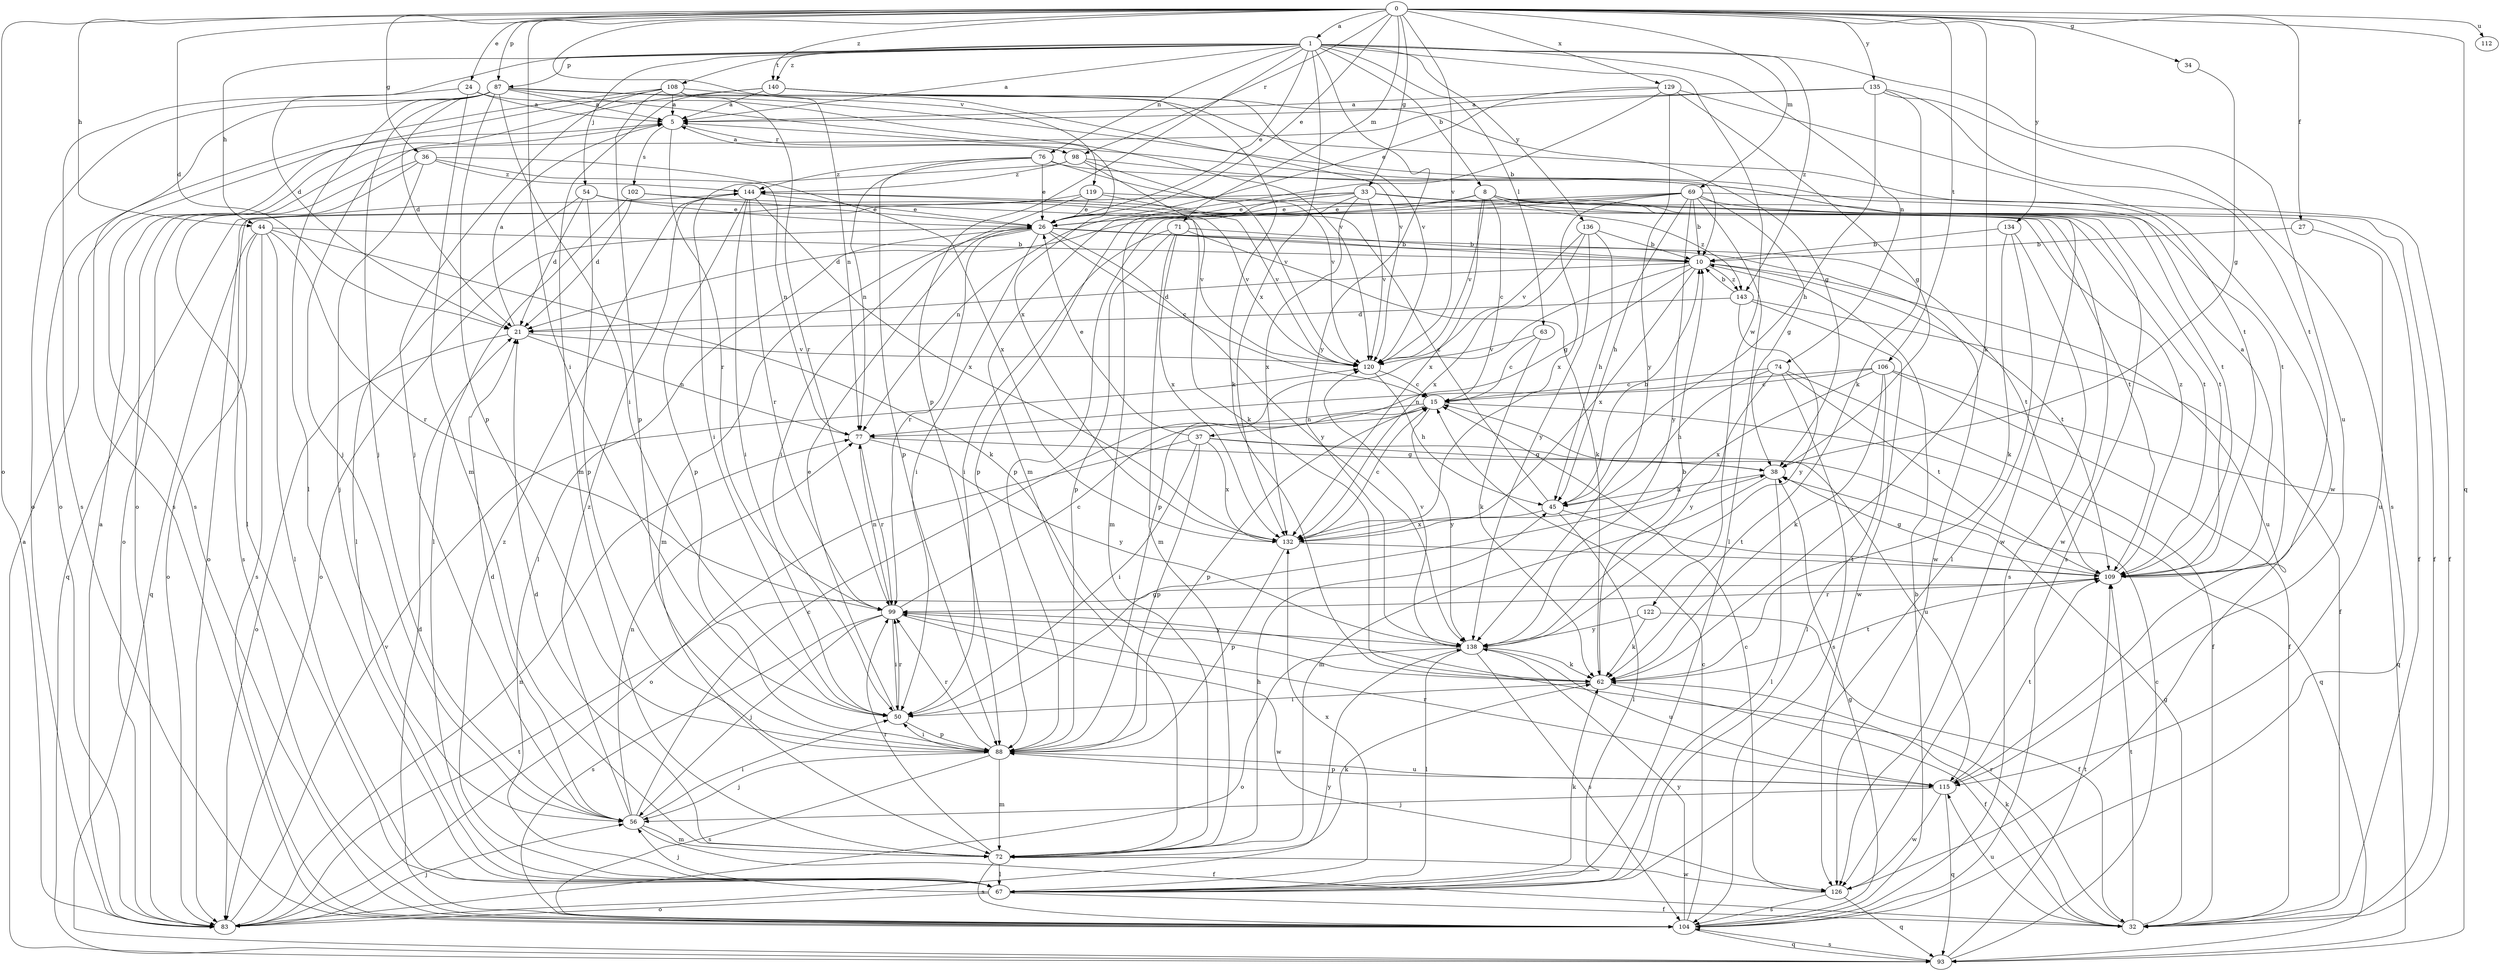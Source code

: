 strict digraph  {
0;
1;
5;
8;
10;
15;
21;
24;
26;
27;
32;
33;
34;
36;
37;
38;
44;
45;
50;
54;
56;
62;
63;
67;
69;
71;
72;
74;
76;
77;
83;
87;
88;
93;
98;
99;
102;
104;
106;
108;
109;
112;
115;
119;
120;
122;
126;
129;
132;
134;
135;
136;
138;
140;
143;
144;
0 -> 1  [label=a];
0 -> 21  [label=d];
0 -> 24  [label=e];
0 -> 26  [label=e];
0 -> 27  [label=f];
0 -> 33  [label=g];
0 -> 34  [label=g];
0 -> 36  [label=g];
0 -> 44  [label=h];
0 -> 50  [label=i];
0 -> 62  [label=k];
0 -> 69  [label=m];
0 -> 71  [label=m];
0 -> 83  [label=o];
0 -> 87  [label=p];
0 -> 93  [label=q];
0 -> 98  [label=r];
0 -> 106  [label=t];
0 -> 112  [label=u];
0 -> 119  [label=v];
0 -> 120  [label=v];
0 -> 129  [label=x];
0 -> 134  [label=y];
0 -> 135  [label=y];
0 -> 140  [label=z];
1 -> 5  [label=a];
1 -> 8  [label=b];
1 -> 21  [label=d];
1 -> 26  [label=e];
1 -> 44  [label=h];
1 -> 54  [label=j];
1 -> 63  [label=l];
1 -> 74  [label=n];
1 -> 76  [label=n];
1 -> 87  [label=p];
1 -> 88  [label=p];
1 -> 108  [label=t];
1 -> 115  [label=u];
1 -> 122  [label=w];
1 -> 132  [label=x];
1 -> 136  [label=y];
1 -> 138  [label=y];
1 -> 140  [label=z];
1 -> 143  [label=z];
5 -> 98  [label=r];
5 -> 99  [label=r];
5 -> 102  [label=s];
8 -> 15  [label=c];
8 -> 26  [label=e];
8 -> 32  [label=f];
8 -> 72  [label=m];
8 -> 109  [label=t];
8 -> 120  [label=v];
8 -> 126  [label=w];
8 -> 132  [label=x];
8 -> 143  [label=z];
10 -> 21  [label=d];
10 -> 37  [label=g];
10 -> 88  [label=p];
10 -> 109  [label=t];
10 -> 115  [label=u];
10 -> 132  [label=x];
10 -> 143  [label=z];
15 -> 77  [label=n];
15 -> 88  [label=p];
15 -> 93  [label=q];
15 -> 138  [label=y];
21 -> 5  [label=a];
21 -> 77  [label=n];
21 -> 83  [label=o];
21 -> 120  [label=v];
24 -> 5  [label=a];
24 -> 72  [label=m];
24 -> 104  [label=s];
24 -> 120  [label=v];
26 -> 10  [label=b];
26 -> 15  [label=c];
26 -> 50  [label=i];
26 -> 67  [label=l];
26 -> 72  [label=m];
26 -> 83  [label=o];
26 -> 99  [label=r];
26 -> 109  [label=t];
26 -> 126  [label=w];
26 -> 138  [label=y];
27 -> 10  [label=b];
27 -> 115  [label=u];
32 -> 38  [label=g];
32 -> 62  [label=k];
32 -> 99  [label=r];
32 -> 109  [label=t];
32 -> 115  [label=u];
33 -> 26  [label=e];
33 -> 32  [label=f];
33 -> 77  [label=n];
33 -> 83  [label=o];
33 -> 88  [label=p];
33 -> 109  [label=t];
33 -> 120  [label=v];
33 -> 126  [label=w];
33 -> 132  [label=x];
34 -> 38  [label=g];
36 -> 56  [label=j];
36 -> 67  [label=l];
36 -> 77  [label=n];
36 -> 83  [label=o];
36 -> 132  [label=x];
36 -> 144  [label=z];
37 -> 26  [label=e];
37 -> 38  [label=g];
37 -> 50  [label=i];
37 -> 83  [label=o];
37 -> 88  [label=p];
37 -> 115  [label=u];
37 -> 132  [label=x];
38 -> 45  [label=h];
38 -> 67  [label=l];
38 -> 72  [label=m];
44 -> 10  [label=b];
44 -> 62  [label=k];
44 -> 67  [label=l];
44 -> 83  [label=o];
44 -> 93  [label=q];
44 -> 99  [label=r];
44 -> 104  [label=s];
45 -> 10  [label=b];
45 -> 67  [label=l];
45 -> 109  [label=t];
45 -> 132  [label=x];
45 -> 144  [label=z];
50 -> 26  [label=e];
50 -> 38  [label=g];
50 -> 88  [label=p];
50 -> 99  [label=r];
54 -> 21  [label=d];
54 -> 26  [label=e];
54 -> 67  [label=l];
54 -> 88  [label=p];
54 -> 120  [label=v];
56 -> 15  [label=c];
56 -> 21  [label=d];
56 -> 32  [label=f];
56 -> 50  [label=i];
56 -> 72  [label=m];
56 -> 77  [label=n];
56 -> 144  [label=z];
62 -> 10  [label=b];
62 -> 32  [label=f];
62 -> 50  [label=i];
62 -> 109  [label=t];
63 -> 15  [label=c];
63 -> 62  [label=k];
63 -> 120  [label=v];
67 -> 32  [label=f];
67 -> 56  [label=j];
67 -> 62  [label=k];
67 -> 83  [label=o];
67 -> 132  [label=x];
67 -> 144  [label=z];
69 -> 10  [label=b];
69 -> 21  [label=d];
69 -> 26  [label=e];
69 -> 32  [label=f];
69 -> 38  [label=g];
69 -> 45  [label=h];
69 -> 67  [label=l];
69 -> 88  [label=p];
69 -> 104  [label=s];
69 -> 132  [label=x];
69 -> 138  [label=y];
71 -> 10  [label=b];
71 -> 50  [label=i];
71 -> 62  [label=k];
71 -> 72  [label=m];
71 -> 88  [label=p];
71 -> 132  [label=x];
72 -> 21  [label=d];
72 -> 45  [label=h];
72 -> 62  [label=k];
72 -> 67  [label=l];
72 -> 99  [label=r];
72 -> 104  [label=s];
72 -> 126  [label=w];
74 -> 15  [label=c];
74 -> 32  [label=f];
74 -> 45  [label=h];
74 -> 104  [label=s];
74 -> 109  [label=t];
74 -> 138  [label=y];
76 -> 26  [label=e];
76 -> 77  [label=n];
76 -> 88  [label=p];
76 -> 109  [label=t];
76 -> 120  [label=v];
76 -> 144  [label=z];
77 -> 38  [label=g];
77 -> 99  [label=r];
77 -> 138  [label=y];
83 -> 5  [label=a];
83 -> 56  [label=j];
83 -> 77  [label=n];
83 -> 109  [label=t];
83 -> 120  [label=v];
83 -> 138  [label=y];
87 -> 5  [label=a];
87 -> 10  [label=b];
87 -> 21  [label=d];
87 -> 50  [label=i];
87 -> 56  [label=j];
87 -> 67  [label=l];
87 -> 83  [label=o];
87 -> 88  [label=p];
87 -> 104  [label=s];
87 -> 109  [label=t];
87 -> 132  [label=x];
88 -> 50  [label=i];
88 -> 56  [label=j];
88 -> 72  [label=m];
88 -> 99  [label=r];
88 -> 104  [label=s];
88 -> 115  [label=u];
93 -> 5  [label=a];
93 -> 15  [label=c];
93 -> 104  [label=s];
93 -> 109  [label=t];
98 -> 5  [label=a];
98 -> 50  [label=i];
98 -> 62  [label=k];
98 -> 109  [label=t];
98 -> 120  [label=v];
98 -> 144  [label=z];
99 -> 15  [label=c];
99 -> 50  [label=i];
99 -> 56  [label=j];
99 -> 77  [label=n];
99 -> 104  [label=s];
99 -> 126  [label=w];
99 -> 138  [label=y];
102 -> 21  [label=d];
102 -> 26  [label=e];
102 -> 67  [label=l];
102 -> 120  [label=v];
104 -> 10  [label=b];
104 -> 15  [label=c];
104 -> 21  [label=d];
104 -> 38  [label=g];
104 -> 93  [label=q];
104 -> 138  [label=y];
106 -> 15  [label=c];
106 -> 32  [label=f];
106 -> 62  [label=k];
106 -> 67  [label=l];
106 -> 77  [label=n];
106 -> 93  [label=q];
106 -> 132  [label=x];
108 -> 5  [label=a];
108 -> 56  [label=j];
108 -> 77  [label=n];
108 -> 83  [label=o];
108 -> 88  [label=p];
108 -> 99  [label=r];
108 -> 104  [label=s];
108 -> 120  [label=v];
109 -> 5  [label=a];
109 -> 38  [label=g];
109 -> 99  [label=r];
109 -> 144  [label=z];
115 -> 56  [label=j];
115 -> 88  [label=p];
115 -> 93  [label=q];
115 -> 99  [label=r];
115 -> 109  [label=t];
115 -> 126  [label=w];
119 -> 26  [label=e];
119 -> 50  [label=i];
119 -> 93  [label=q];
119 -> 109  [label=t];
119 -> 120  [label=v];
120 -> 15  [label=c];
120 -> 45  [label=h];
122 -> 32  [label=f];
122 -> 62  [label=k];
122 -> 138  [label=y];
126 -> 15  [label=c];
126 -> 93  [label=q];
126 -> 104  [label=s];
129 -> 5  [label=a];
129 -> 26  [label=e];
129 -> 38  [label=g];
129 -> 72  [label=m];
129 -> 126  [label=w];
129 -> 138  [label=y];
132 -> 15  [label=c];
132 -> 88  [label=p];
132 -> 109  [label=t];
134 -> 10  [label=b];
134 -> 62  [label=k];
134 -> 67  [label=l];
134 -> 104  [label=s];
135 -> 5  [label=a];
135 -> 45  [label=h];
135 -> 62  [label=k];
135 -> 83  [label=o];
135 -> 104  [label=s];
135 -> 109  [label=t];
136 -> 10  [label=b];
136 -> 45  [label=h];
136 -> 120  [label=v];
136 -> 132  [label=x];
136 -> 138  [label=y];
138 -> 62  [label=k];
138 -> 67  [label=l];
138 -> 83  [label=o];
138 -> 104  [label=s];
138 -> 115  [label=u];
138 -> 120  [label=v];
140 -> 5  [label=a];
140 -> 38  [label=g];
140 -> 56  [label=j];
140 -> 62  [label=k];
140 -> 72  [label=m];
140 -> 120  [label=v];
143 -> 10  [label=b];
143 -> 21  [label=d];
143 -> 32  [label=f];
143 -> 126  [label=w];
143 -> 138  [label=y];
144 -> 26  [label=e];
144 -> 50  [label=i];
144 -> 88  [label=p];
144 -> 99  [label=r];
144 -> 104  [label=s];
144 -> 132  [label=x];
}
